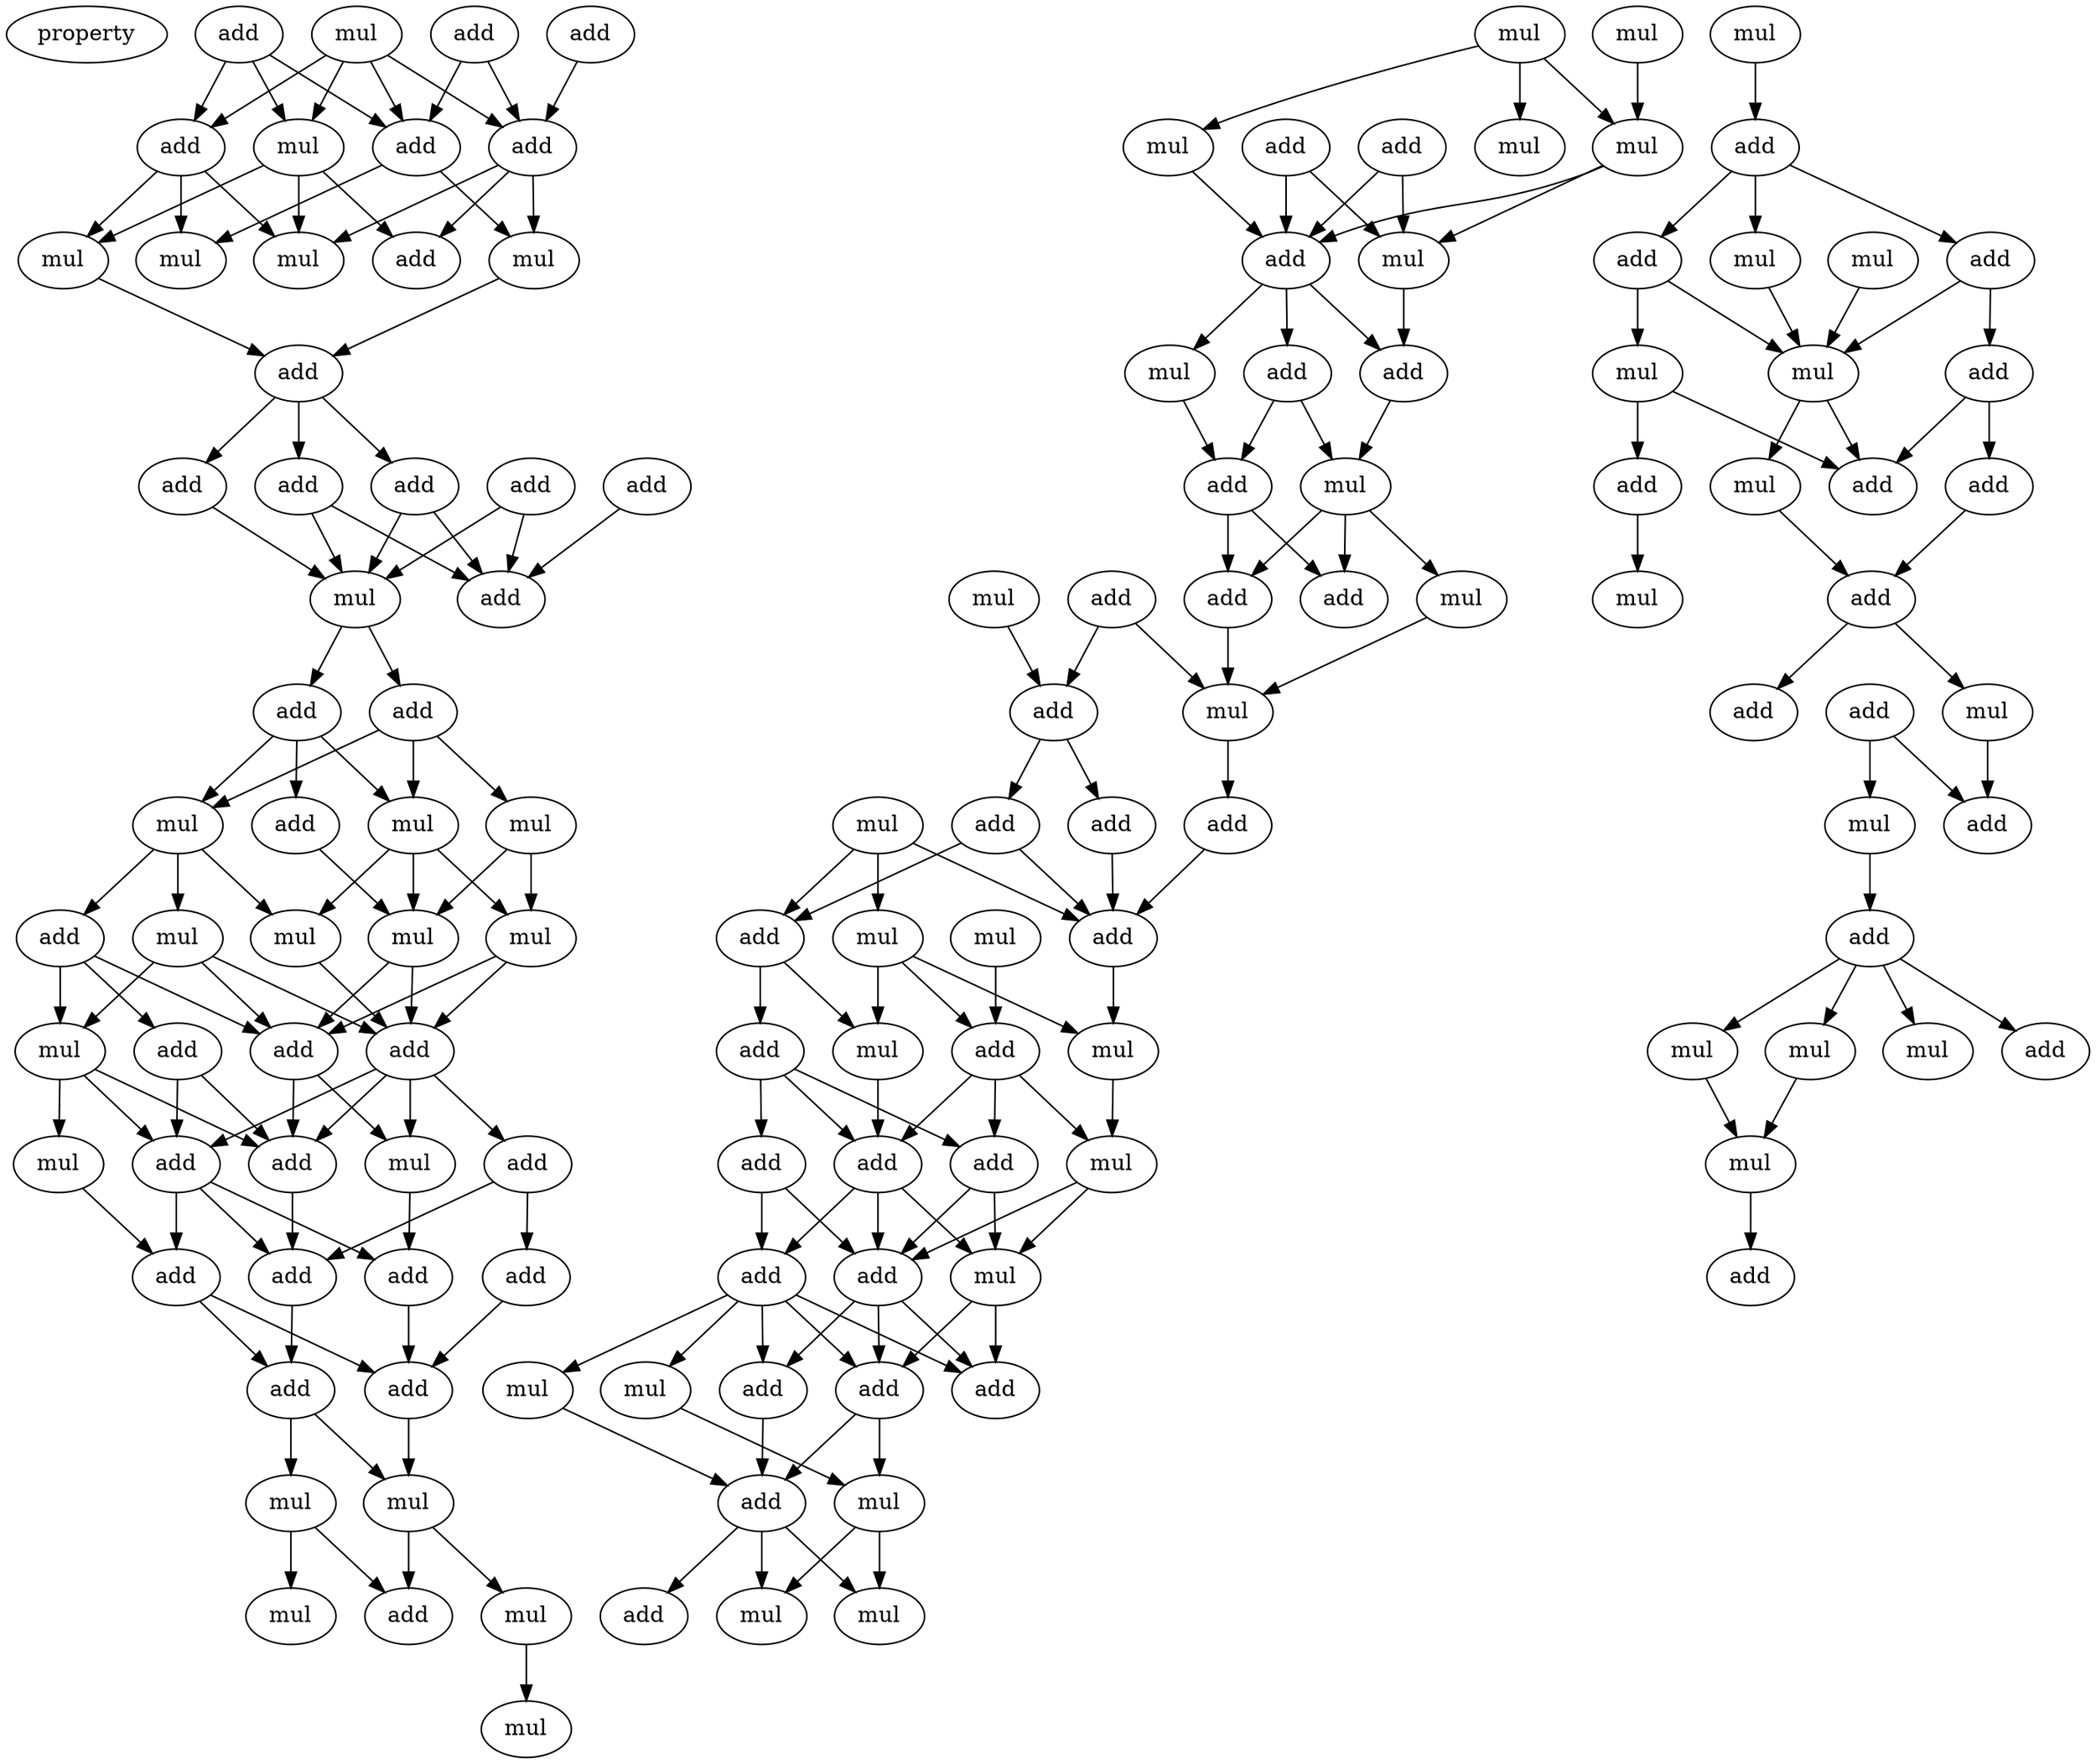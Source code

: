 digraph {
    node [fontcolor=black]
    property [mul=2,lf=1.1]
    0 [ label = add ];
    1 [ label = mul ];
    2 [ label = add ];
    3 [ label = add ];
    4 [ label = mul ];
    5 [ label = add ];
    6 [ label = add ];
    7 [ label = add ];
    8 [ label = mul ];
    9 [ label = add ];
    10 [ label = mul ];
    11 [ label = mul ];
    12 [ label = mul ];
    13 [ label = add ];
    14 [ label = add ];
    15 [ label = add ];
    16 [ label = add ];
    17 [ label = add ];
    18 [ label = add ];
    19 [ label = mul ];
    20 [ label = add ];
    21 [ label = add ];
    22 [ label = add ];
    23 [ label = mul ];
    24 [ label = mul ];
    25 [ label = mul ];
    26 [ label = add ];
    27 [ label = mul ];
    28 [ label = add ];
    29 [ label = mul ];
    30 [ label = mul ];
    31 [ label = mul ];
    32 [ label = add ];
    33 [ label = add ];
    34 [ label = mul ];
    35 [ label = add ];
    36 [ label = add ];
    37 [ label = add ];
    38 [ label = add ];
    39 [ label = mul ];
    40 [ label = mul ];
    41 [ label = add ];
    42 [ label = add ];
    43 [ label = add ];
    44 [ label = add ];
    45 [ label = add ];
    46 [ label = add ];
    47 [ label = mul ];
    48 [ label = mul ];
    49 [ label = mul ];
    50 [ label = mul ];
    51 [ label = add ];
    52 [ label = mul ];
    53 [ label = mul ];
    54 [ label = mul ];
    55 [ label = mul ];
    56 [ label = mul ];
    57 [ label = mul ];
    58 [ label = add ];
    59 [ label = add ];
    60 [ label = add ];
    61 [ label = mul ];
    62 [ label = mul ];
    63 [ label = add ];
    64 [ label = add ];
    65 [ label = mul ];
    66 [ label = add ];
    67 [ label = add ];
    68 [ label = mul ];
    69 [ label = mul ];
    70 [ label = add ];
    71 [ label = add ];
    72 [ label = add ];
    73 [ label = mul ];
    74 [ label = add ];
    75 [ label = add ];
    76 [ label = add ];
    77 [ label = mul ];
    78 [ label = mul ];
    79 [ label = add ];
    80 [ label = mul ];
    81 [ label = add ];
    82 [ label = add ];
    83 [ label = mul ];
    84 [ label = mul ];
    85 [ label = add ];
    86 [ label = add ];
    87 [ label = add ];
    88 [ label = add ];
    89 [ label = mul ];
    90 [ label = add ];
    91 [ label = add ];
    92 [ label = mul ];
    93 [ label = add ];
    94 [ label = mul ];
    95 [ label = mul ];
    96 [ label = add ];
    97 [ label = add ];
    98 [ label = add ];
    99 [ label = mul ];
    100 [ label = mul ];
    101 [ label = mul ];
    102 [ label = mul ];
    103 [ label = add ];
    104 [ label = add ];
    105 [ label = add ];
    106 [ label = add ];
    107 [ label = mul ];
    108 [ label = mul ];
    109 [ label = add ];
    110 [ label = mul ];
    111 [ label = mul ];
    112 [ label = add ];
    113 [ label = add ];
    114 [ label = add ];
    115 [ label = mul ];
    116 [ label = add ];
    117 [ label = mul ];
    118 [ label = mul ];
    119 [ label = add ];
    120 [ label = add ];
    121 [ label = mul ];
    122 [ label = add ];
    123 [ label = add ];
    124 [ label = mul ];
    125 [ label = mul ];
    126 [ label = mul ];
    127 [ label = add ];
    128 [ label = mul ];
    129 [ label = add ];
    0 -> 5 [ name = 0 ];
    1 -> 4 [ name = 1 ];
    1 -> 5 [ name = 2 ];
    1 -> 6 [ name = 3 ];
    1 -> 7 [ name = 4 ];
    2 -> 4 [ name = 5 ];
    2 -> 6 [ name = 6 ];
    2 -> 7 [ name = 7 ];
    3 -> 5 [ name = 8 ];
    3 -> 7 [ name = 9 ];
    4 -> 8 [ name = 10 ];
    4 -> 9 [ name = 11 ];
    4 -> 12 [ name = 12 ];
    5 -> 8 [ name = 13 ];
    5 -> 9 [ name = 14 ];
    5 -> 11 [ name = 15 ];
    6 -> 8 [ name = 16 ];
    6 -> 10 [ name = 17 ];
    6 -> 12 [ name = 18 ];
    7 -> 10 [ name = 19 ];
    7 -> 11 [ name = 20 ];
    11 -> 13 [ name = 21 ];
    12 -> 13 [ name = 22 ];
    13 -> 14 [ name = 23 ];
    13 -> 16 [ name = 24 ];
    13 -> 18 [ name = 25 ];
    14 -> 19 [ name = 26 ];
    15 -> 19 [ name = 27 ];
    15 -> 20 [ name = 28 ];
    16 -> 19 [ name = 29 ];
    16 -> 20 [ name = 30 ];
    17 -> 20 [ name = 31 ];
    18 -> 19 [ name = 32 ];
    18 -> 20 [ name = 33 ];
    19 -> 21 [ name = 34 ];
    19 -> 22 [ name = 35 ];
    21 -> 23 [ name = 36 ];
    21 -> 24 [ name = 37 ];
    21 -> 25 [ name = 38 ];
    22 -> 24 [ name = 39 ];
    22 -> 25 [ name = 40 ];
    22 -> 26 [ name = 41 ];
    23 -> 29 [ name = 42 ];
    23 -> 30 [ name = 43 ];
    24 -> 27 [ name = 44 ];
    24 -> 29 [ name = 45 ];
    24 -> 30 [ name = 46 ];
    25 -> 27 [ name = 47 ];
    25 -> 28 [ name = 48 ];
    25 -> 31 [ name = 49 ];
    26 -> 30 [ name = 50 ];
    27 -> 33 [ name = 51 ];
    28 -> 32 [ name = 52 ];
    28 -> 34 [ name = 53 ];
    28 -> 35 [ name = 54 ];
    29 -> 32 [ name = 55 ];
    29 -> 33 [ name = 56 ];
    30 -> 32 [ name = 57 ];
    30 -> 33 [ name = 58 ];
    31 -> 32 [ name = 59 ];
    31 -> 33 [ name = 60 ];
    31 -> 34 [ name = 61 ];
    32 -> 36 [ name = 62 ];
    32 -> 40 [ name = 63 ];
    33 -> 36 [ name = 64 ];
    33 -> 37 [ name = 65 ];
    33 -> 38 [ name = 66 ];
    33 -> 40 [ name = 67 ];
    34 -> 36 [ name = 68 ];
    34 -> 37 [ name = 69 ];
    34 -> 39 [ name = 70 ];
    35 -> 36 [ name = 71 ];
    35 -> 37 [ name = 72 ];
    36 -> 44 [ name = 73 ];
    37 -> 41 [ name = 74 ];
    37 -> 43 [ name = 75 ];
    37 -> 44 [ name = 76 ];
    38 -> 42 [ name = 77 ];
    38 -> 44 [ name = 78 ];
    39 -> 43 [ name = 79 ];
    40 -> 41 [ name = 80 ];
    41 -> 45 [ name = 81 ];
    42 -> 45 [ name = 82 ];
    43 -> 45 [ name = 83 ];
    43 -> 46 [ name = 84 ];
    44 -> 46 [ name = 85 ];
    45 -> 48 [ name = 86 ];
    46 -> 47 [ name = 87 ];
    46 -> 48 [ name = 88 ];
    47 -> 49 [ name = 89 ];
    47 -> 51 [ name = 90 ];
    48 -> 50 [ name = 91 ];
    48 -> 51 [ name = 92 ];
    50 -> 52 [ name = 93 ];
    53 -> 55 [ name = 94 ];
    53 -> 56 [ name = 95 ];
    53 -> 57 [ name = 96 ];
    54 -> 55 [ name = 97 ];
    55 -> 60 [ name = 98 ];
    55 -> 61 [ name = 99 ];
    56 -> 60 [ name = 100 ];
    58 -> 60 [ name = 101 ];
    58 -> 61 [ name = 102 ];
    59 -> 60 [ name = 103 ];
    59 -> 61 [ name = 104 ];
    60 -> 62 [ name = 105 ];
    60 -> 63 [ name = 106 ];
    60 -> 64 [ name = 107 ];
    61 -> 63 [ name = 108 ];
    62 -> 66 [ name = 109 ];
    63 -> 65 [ name = 110 ];
    64 -> 65 [ name = 111 ];
    64 -> 66 [ name = 112 ];
    65 -> 67 [ name = 113 ];
    65 -> 69 [ name = 114 ];
    65 -> 71 [ name = 115 ];
    66 -> 67 [ name = 116 ];
    66 -> 71 [ name = 117 ];
    68 -> 72 [ name = 118 ];
    69 -> 73 [ name = 119 ];
    70 -> 72 [ name = 120 ];
    70 -> 73 [ name = 121 ];
    71 -> 73 [ name = 122 ];
    72 -> 75 [ name = 123 ];
    72 -> 76 [ name = 124 ];
    73 -> 74 [ name = 125 ];
    74 -> 81 [ name = 126 ];
    75 -> 81 [ name = 127 ];
    76 -> 79 [ name = 128 ];
    76 -> 81 [ name = 129 ];
    77 -> 79 [ name = 130 ];
    77 -> 80 [ name = 131 ];
    77 -> 81 [ name = 132 ];
    78 -> 85 [ name = 133 ];
    79 -> 82 [ name = 134 ];
    79 -> 83 [ name = 135 ];
    80 -> 83 [ name = 136 ];
    80 -> 84 [ name = 137 ];
    80 -> 85 [ name = 138 ];
    81 -> 84 [ name = 139 ];
    82 -> 86 [ name = 140 ];
    82 -> 87 [ name = 141 ];
    82 -> 88 [ name = 142 ];
    83 -> 86 [ name = 143 ];
    84 -> 89 [ name = 144 ];
    85 -> 86 [ name = 145 ];
    85 -> 88 [ name = 146 ];
    85 -> 89 [ name = 147 ];
    86 -> 90 [ name = 148 ];
    86 -> 91 [ name = 149 ];
    86 -> 92 [ name = 150 ];
    87 -> 90 [ name = 151 ];
    87 -> 91 [ name = 152 ];
    88 -> 91 [ name = 153 ];
    88 -> 92 [ name = 154 ];
    89 -> 91 [ name = 155 ];
    89 -> 92 [ name = 156 ];
    90 -> 93 [ name = 157 ];
    90 -> 94 [ name = 158 ];
    90 -> 95 [ name = 159 ];
    90 -> 96 [ name = 160 ];
    90 -> 97 [ name = 161 ];
    91 -> 93 [ name = 162 ];
    91 -> 96 [ name = 163 ];
    91 -> 97 [ name = 164 ];
    92 -> 93 [ name = 165 ];
    92 -> 96 [ name = 166 ];
    93 -> 98 [ name = 167 ];
    93 -> 99 [ name = 168 ];
    94 -> 98 [ name = 169 ];
    95 -> 99 [ name = 170 ];
    97 -> 98 [ name = 171 ];
    98 -> 100 [ name = 172 ];
    98 -> 102 [ name = 173 ];
    98 -> 103 [ name = 174 ];
    99 -> 100 [ name = 175 ];
    99 -> 102 [ name = 176 ];
    101 -> 104 [ name = 177 ];
    104 -> 105 [ name = 178 ];
    104 -> 106 [ name = 179 ];
    104 -> 108 [ name = 180 ];
    105 -> 109 [ name = 181 ];
    105 -> 110 [ name = 182 ];
    106 -> 110 [ name = 183 ];
    106 -> 111 [ name = 184 ];
    107 -> 110 [ name = 185 ];
    108 -> 110 [ name = 186 ];
    109 -> 112 [ name = 187 ];
    109 -> 113 [ name = 188 ];
    110 -> 112 [ name = 189 ];
    110 -> 115 [ name = 190 ];
    111 -> 112 [ name = 191 ];
    111 -> 114 [ name = 192 ];
    113 -> 116 [ name = 193 ];
    114 -> 117 [ name = 194 ];
    115 -> 116 [ name = 195 ];
    116 -> 118 [ name = 196 ];
    116 -> 120 [ name = 197 ];
    118 -> 122 [ name = 198 ];
    119 -> 121 [ name = 199 ];
    119 -> 122 [ name = 200 ];
    121 -> 123 [ name = 201 ];
    123 -> 124 [ name = 202 ];
    123 -> 125 [ name = 203 ];
    123 -> 126 [ name = 204 ];
    123 -> 127 [ name = 205 ];
    124 -> 128 [ name = 206 ];
    126 -> 128 [ name = 207 ];
    128 -> 129 [ name = 208 ];
}
